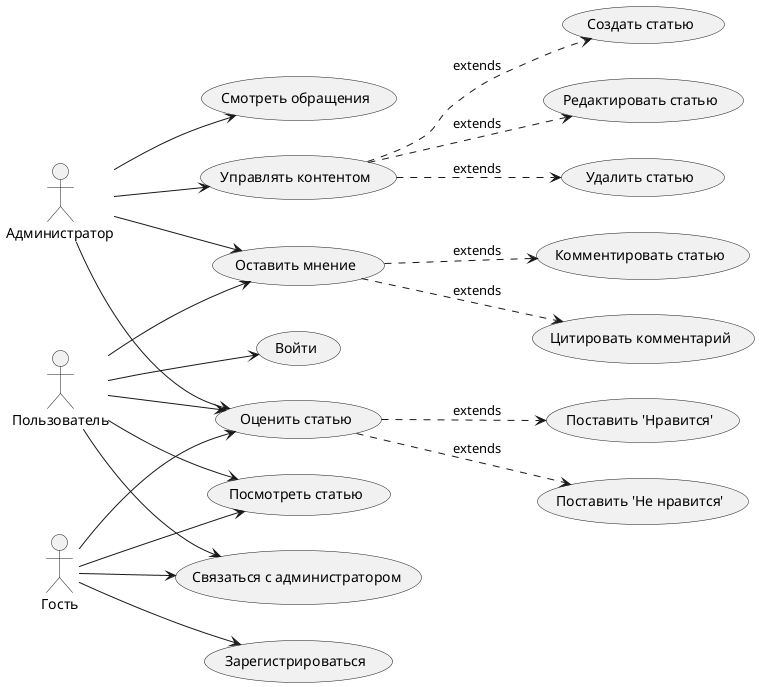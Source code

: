 @startuml

left to right direction

Actor Administrator as "Администратор"
Actor User as "Пользователь"
Actor Guest as "Гость"

usecase ReadArticle as "Посмотреть статью"
usecase RateArticle as "Оценить статью"
usecase SetLike as "Поставить 'Нравится'"
usecase SetDislike as "Поставить 'Не нравится'"
usecase LeaveOpinion as "Оставить мнение"
usecase CommentArticle as "Комментировать статью"
usecase CiteComment as "Цитировать комментарий"
usecase ManageContent as "Управлять контентом"
usecase CreateArticle as "Создать статью"
usecase EditArticle as "Редактировать статью"
usecase DeleteArticle as "Удалить статью"
usecase Contact as "Связаться с администратором"
usecase Register as "Зарегистрироваться"
usecase Login as "Войти"
usecase ViewReports as "Смотреть обращения"

RateArticle ..> SetLike : extends
RateArticle ..> SetDislike : extends

LeaveOpinion ..> CommentArticle : extends
LeaveOpinion ..> CiteComment : extends

ManageContent ..> CreateArticle : extends
ManageContent ..> EditArticle : extends
ManageContent ..> DeleteArticle : extends

Guest --> Register
Guest --> ReadArticle
Guest --> RateArticle
Guest --> Contact

User --> Login
User --> ReadArticle
User --> RateArticle
User --> LeaveOpinion
User --> Contact

Administrator --> RateArticle
Administrator --> LeaveOpinion
Administrator --> ManageContent
Administrator --> ViewReports

@enduml